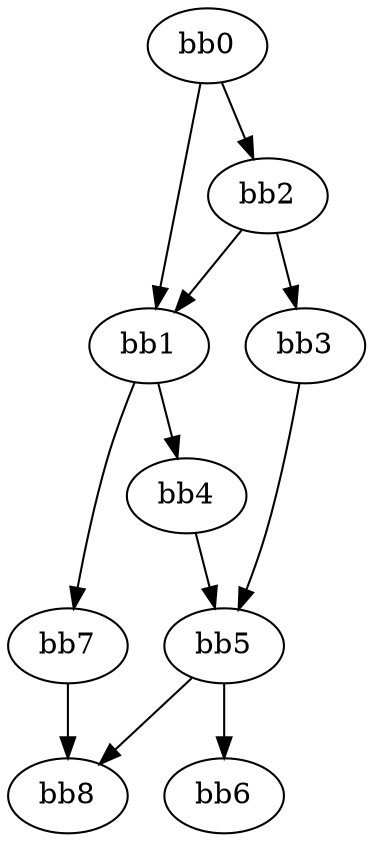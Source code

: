 digraph {
    0 [ label = "bb0\l" ]
    1 [ label = "bb1\l" ]
    2 [ label = "bb2\l" ]
    3 [ label = "bb3\l" ]
    4 [ label = "bb4\l" ]
    5 [ label = "bb5\l" ]
    6 [ label = "bb6\l" ]
    7 [ label = "bb7\l" ]
    8 [ label = "bb8\l" ]
    0 -> 1 [ ]
    0 -> 2 [ ]
    1 -> 4 [ ]
    1 -> 7 [ ]
    2 -> 1 [ ]
    2 -> 3 [ ]
    3 -> 5 [ ]
    4 -> 5 [ ]
    5 -> 6 [ ]
    5 -> 8 [ ]
    7 -> 8 [ ]
}

